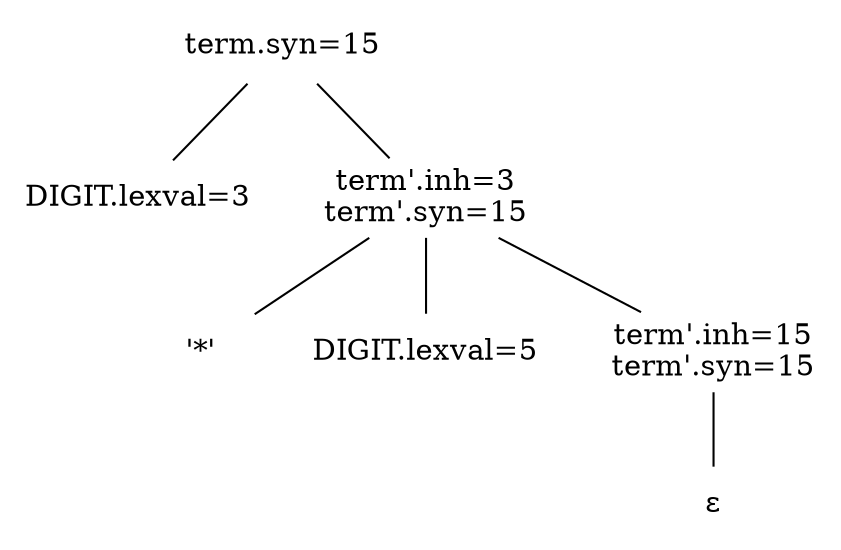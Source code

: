 // dot -Tpdf annotatedparsetree2.dot -o annotatedparsetree2.pdf  &&   dot -Tpng annotatedparsetree2.dot -o annotatedparsetree2.png

digraph annotatedparsetree2 {
    node [shape=plaintext];
    edge [arrowhead="none"];

    t1 -> d1
    t1 -> t2
    
    t2 -> m1
    t2 -> d2
    t2 -> t3
    
    t3 -> eps

    t1 [label="term.syn=15"];
    t2 [label="term'.inh=3\nterm'.syn=15"];
    t3 [label="term'.inh=15\nterm'.syn=15"];
    
    eps [label="ε"];
    
    d1 [label="DIGIT.lexval=3"];
    d2 [label="DIGIT.lexval=5"];
    
    m1 [label="'*'"];
}

